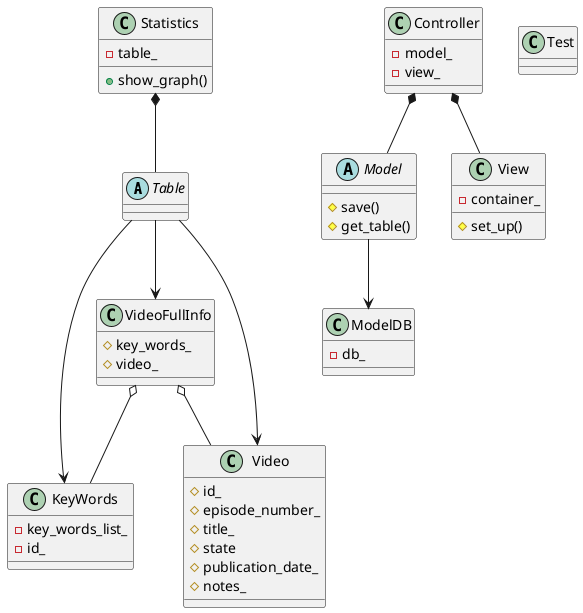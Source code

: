 @startuml Class Diagram

abstract class Table{
}
class Controller{
    -model_
    -view_
}
abstract class Model{
    #save()
    #get_table()
}
class ModelDB{
    -db_
}
class KeyWords{
    -key_words_list_
    -id_
}

class View{
    -container_
    #set_up()
}
class Video {
    #id_
    #episode_number_
    #title_
    #state
    #publication_date_
    #notes_
}

class VideoFullInfo {
    #key_words_
    #video_

}
class Statistics{
    -table_
    +show_graph()
}
class Test

Controller *-- Model

Controller *-- View

Table --> Video

Table --> KeyWords

Table --> VideoFullInfo

VideoFullInfo o-- Video

VideoFullInfo o-- KeyWords

Model --> ModelDB

Statistics *-- Table

@enduml